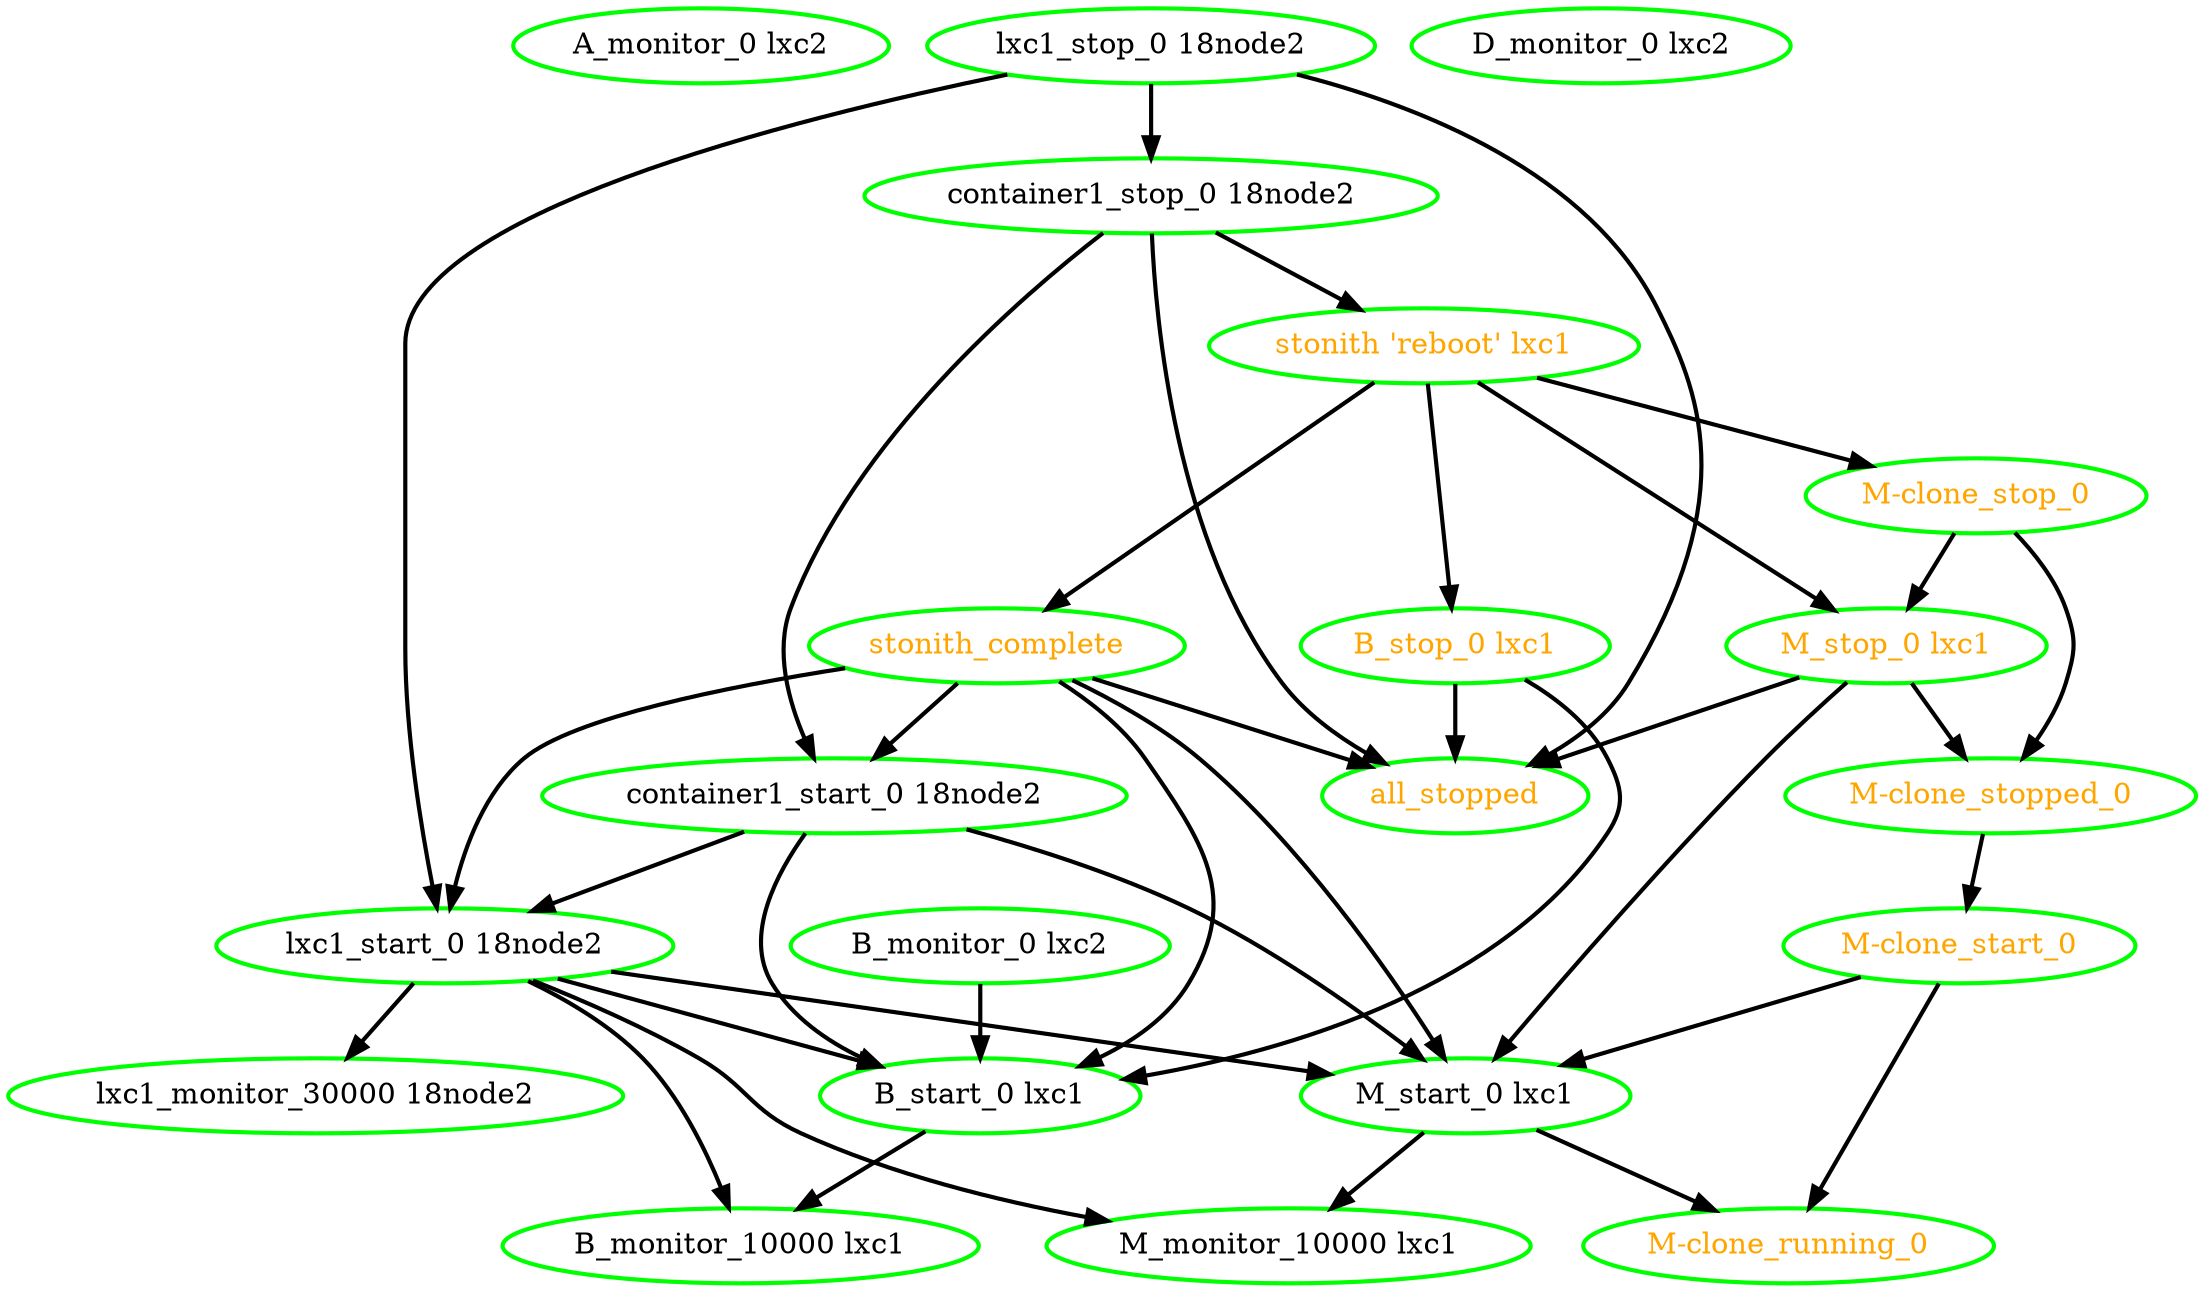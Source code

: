 digraph "g" {
"A_monitor_0 lxc2" [ style=bold color="green" fontcolor="black"]
"B_monitor_0 lxc2" -> "B_start_0 lxc1" [ style = bold]
"B_monitor_0 lxc2" [ style=bold color="green" fontcolor="black"]
"B_monitor_10000 lxc1" [ style=bold color="green" fontcolor="black"]
"B_start_0 lxc1" -> "B_monitor_10000 lxc1" [ style = bold]
"B_start_0 lxc1" [ style=bold color="green" fontcolor="black"]
"B_stop_0 lxc1" -> "B_start_0 lxc1" [ style = bold]
"B_stop_0 lxc1" -> "all_stopped" [ style = bold]
"B_stop_0 lxc1" [ style=bold color="green" fontcolor="orange"]
"D_monitor_0 lxc2" [ style=bold color="green" fontcolor="black"]
"M-clone_running_0" [ style=bold color="green" fontcolor="orange"]
"M-clone_start_0" -> "M-clone_running_0" [ style = bold]
"M-clone_start_0" -> "M_start_0 lxc1" [ style = bold]
"M-clone_start_0" [ style=bold color="green" fontcolor="orange"]
"M-clone_stop_0" -> "M-clone_stopped_0" [ style = bold]
"M-clone_stop_0" -> "M_stop_0 lxc1" [ style = bold]
"M-clone_stop_0" [ style=bold color="green" fontcolor="orange"]
"M-clone_stopped_0" -> "M-clone_start_0" [ style = bold]
"M-clone_stopped_0" [ style=bold color="green" fontcolor="orange"]
"M_monitor_10000 lxc1" [ style=bold color="green" fontcolor="black"]
"M_start_0 lxc1" -> "M-clone_running_0" [ style = bold]
"M_start_0 lxc1" -> "M_monitor_10000 lxc1" [ style = bold]
"M_start_0 lxc1" [ style=bold color="green" fontcolor="black"]
"M_stop_0 lxc1" -> "M-clone_stopped_0" [ style = bold]
"M_stop_0 lxc1" -> "M_start_0 lxc1" [ style = bold]
"M_stop_0 lxc1" -> "all_stopped" [ style = bold]
"M_stop_0 lxc1" [ style=bold color="green" fontcolor="orange"]
"all_stopped" [ style=bold color="green" fontcolor="orange"]
"container1_start_0 18node2" -> "B_start_0 lxc1" [ style = bold]
"container1_start_0 18node2" -> "M_start_0 lxc1" [ style = bold]
"container1_start_0 18node2" -> "lxc1_start_0 18node2" [ style = bold]
"container1_start_0 18node2" [ style=bold color="green" fontcolor="black"]
"container1_stop_0 18node2" -> "all_stopped" [ style = bold]
"container1_stop_0 18node2" -> "container1_start_0 18node2" [ style = bold]
"container1_stop_0 18node2" -> "stonith 'reboot' lxc1" [ style = bold]
"container1_stop_0 18node2" [ style=bold color="green" fontcolor="black"]
"lxc1_monitor_30000 18node2" [ style=bold color="green" fontcolor="black"]
"lxc1_start_0 18node2" -> "B_monitor_10000 lxc1" [ style = bold]
"lxc1_start_0 18node2" -> "B_start_0 lxc1" [ style = bold]
"lxc1_start_0 18node2" -> "M_monitor_10000 lxc1" [ style = bold]
"lxc1_start_0 18node2" -> "M_start_0 lxc1" [ style = bold]
"lxc1_start_0 18node2" -> "lxc1_monitor_30000 18node2" [ style = bold]
"lxc1_start_0 18node2" [ style=bold color="green" fontcolor="black"]
"lxc1_stop_0 18node2" -> "all_stopped" [ style = bold]
"lxc1_stop_0 18node2" -> "container1_stop_0 18node2" [ style = bold]
"lxc1_stop_0 18node2" -> "lxc1_start_0 18node2" [ style = bold]
"lxc1_stop_0 18node2" [ style=bold color="green" fontcolor="black"]
"stonith 'reboot' lxc1" -> "B_stop_0 lxc1" [ style = bold]
"stonith 'reboot' lxc1" -> "M-clone_stop_0" [ style = bold]
"stonith 'reboot' lxc1" -> "M_stop_0 lxc1" [ style = bold]
"stonith 'reboot' lxc1" -> "stonith_complete" [ style = bold]
"stonith 'reboot' lxc1" [ style=bold color="green" fontcolor="orange"]
"stonith_complete" -> "B_start_0 lxc1" [ style = bold]
"stonith_complete" -> "M_start_0 lxc1" [ style = bold]
"stonith_complete" -> "all_stopped" [ style = bold]
"stonith_complete" -> "container1_start_0 18node2" [ style = bold]
"stonith_complete" -> "lxc1_start_0 18node2" [ style = bold]
"stonith_complete" [ style=bold color="green" fontcolor="orange"]
}
